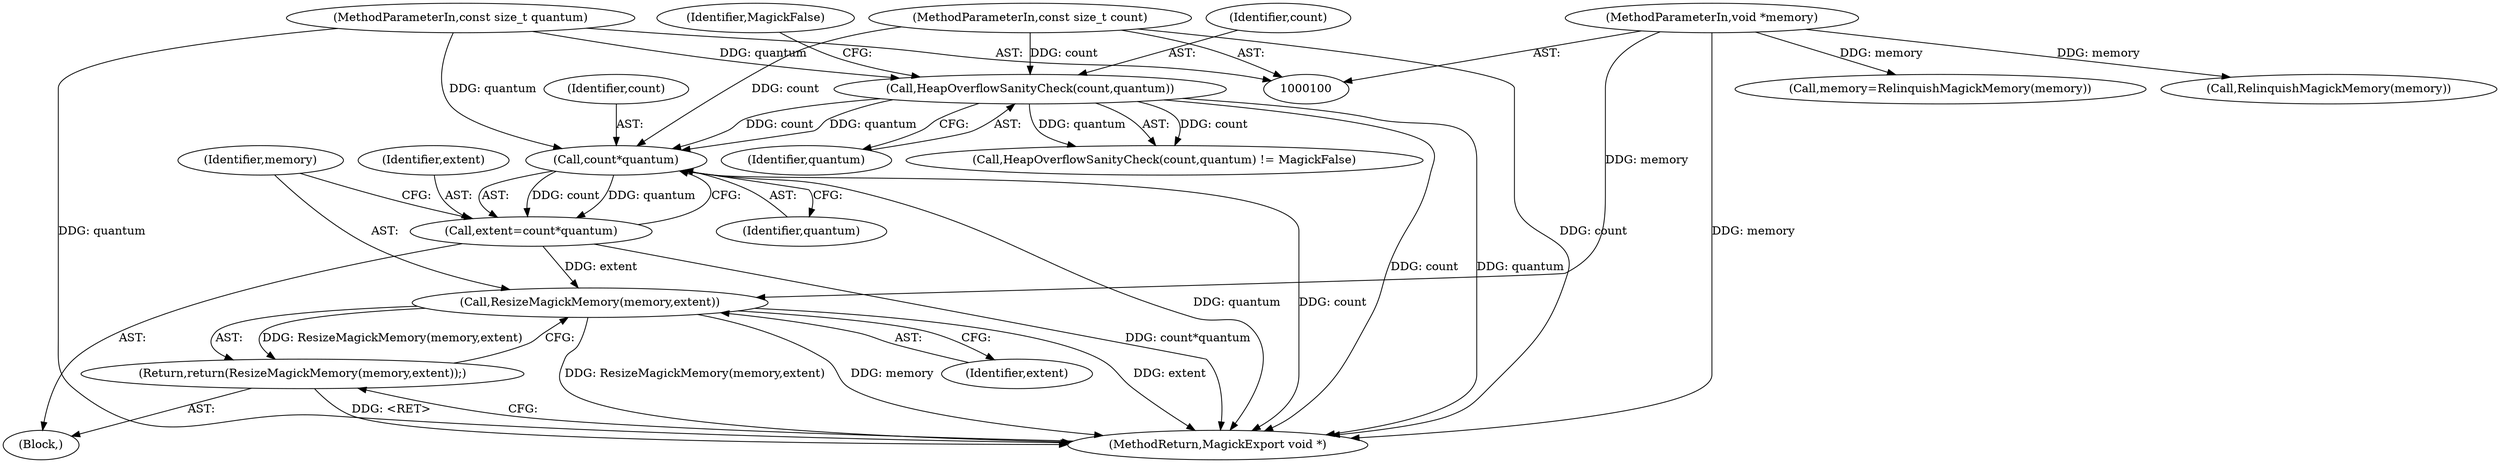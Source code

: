digraph "0_ImageMagick_0474237508f39c4f783208123431815f1ededb76_6@pointer" {
"1000127" [label="(Call,ResizeMagickMemory(memory,extent))"];
"1000101" [label="(MethodParameterIn,void *memory)"];
"1000121" [label="(Call,extent=count*quantum)"];
"1000123" [label="(Call,count*quantum)"];
"1000108" [label="(Call,HeapOverflowSanityCheck(count,quantum))"];
"1000102" [label="(MethodParameterIn,const size_t count)"];
"1000103" [label="(MethodParameterIn,const size_t quantum)"];
"1000126" [label="(Return,return(ResizeMagickMemory(memory,extent));)"];
"1000126" [label="(Return,return(ResizeMagickMemory(memory,extent));)"];
"1000128" [label="(Identifier,memory)"];
"1000122" [label="(Identifier,extent)"];
"1000130" [label="(MethodReturn,MagickExport void *)"];
"1000104" [label="(Block,)"];
"1000111" [label="(Identifier,MagickFalse)"];
"1000109" [label="(Identifier,count)"];
"1000110" [label="(Identifier,quantum)"];
"1000113" [label="(Call,memory=RelinquishMagickMemory(memory))"];
"1000101" [label="(MethodParameterIn,void *memory)"];
"1000108" [label="(Call,HeapOverflowSanityCheck(count,quantum))"];
"1000124" [label="(Identifier,count)"];
"1000129" [label="(Identifier,extent)"];
"1000107" [label="(Call,HeapOverflowSanityCheck(count,quantum) != MagickFalse)"];
"1000125" [label="(Identifier,quantum)"];
"1000127" [label="(Call,ResizeMagickMemory(memory,extent))"];
"1000103" [label="(MethodParameterIn,const size_t quantum)"];
"1000102" [label="(MethodParameterIn,const size_t count)"];
"1000115" [label="(Call,RelinquishMagickMemory(memory))"];
"1000121" [label="(Call,extent=count*quantum)"];
"1000123" [label="(Call,count*quantum)"];
"1000127" -> "1000126"  [label="AST: "];
"1000127" -> "1000129"  [label="CFG: "];
"1000128" -> "1000127"  [label="AST: "];
"1000129" -> "1000127"  [label="AST: "];
"1000126" -> "1000127"  [label="CFG: "];
"1000127" -> "1000130"  [label="DDG: ResizeMagickMemory(memory,extent)"];
"1000127" -> "1000130"  [label="DDG: memory"];
"1000127" -> "1000130"  [label="DDG: extent"];
"1000127" -> "1000126"  [label="DDG: ResizeMagickMemory(memory,extent)"];
"1000101" -> "1000127"  [label="DDG: memory"];
"1000121" -> "1000127"  [label="DDG: extent"];
"1000101" -> "1000100"  [label="AST: "];
"1000101" -> "1000130"  [label="DDG: memory"];
"1000101" -> "1000113"  [label="DDG: memory"];
"1000101" -> "1000115"  [label="DDG: memory"];
"1000121" -> "1000104"  [label="AST: "];
"1000121" -> "1000123"  [label="CFG: "];
"1000122" -> "1000121"  [label="AST: "];
"1000123" -> "1000121"  [label="AST: "];
"1000128" -> "1000121"  [label="CFG: "];
"1000121" -> "1000130"  [label="DDG: count*quantum"];
"1000123" -> "1000121"  [label="DDG: count"];
"1000123" -> "1000121"  [label="DDG: quantum"];
"1000123" -> "1000125"  [label="CFG: "];
"1000124" -> "1000123"  [label="AST: "];
"1000125" -> "1000123"  [label="AST: "];
"1000123" -> "1000130"  [label="DDG: quantum"];
"1000123" -> "1000130"  [label="DDG: count"];
"1000108" -> "1000123"  [label="DDG: count"];
"1000108" -> "1000123"  [label="DDG: quantum"];
"1000102" -> "1000123"  [label="DDG: count"];
"1000103" -> "1000123"  [label="DDG: quantum"];
"1000108" -> "1000107"  [label="AST: "];
"1000108" -> "1000110"  [label="CFG: "];
"1000109" -> "1000108"  [label="AST: "];
"1000110" -> "1000108"  [label="AST: "];
"1000111" -> "1000108"  [label="CFG: "];
"1000108" -> "1000130"  [label="DDG: count"];
"1000108" -> "1000130"  [label="DDG: quantum"];
"1000108" -> "1000107"  [label="DDG: count"];
"1000108" -> "1000107"  [label="DDG: quantum"];
"1000102" -> "1000108"  [label="DDG: count"];
"1000103" -> "1000108"  [label="DDG: quantum"];
"1000102" -> "1000100"  [label="AST: "];
"1000102" -> "1000130"  [label="DDG: count"];
"1000103" -> "1000100"  [label="AST: "];
"1000103" -> "1000130"  [label="DDG: quantum"];
"1000126" -> "1000104"  [label="AST: "];
"1000130" -> "1000126"  [label="CFG: "];
"1000126" -> "1000130"  [label="DDG: <RET>"];
}

